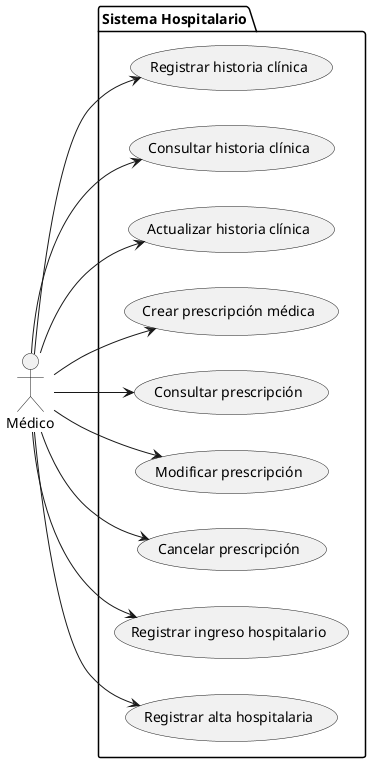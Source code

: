 @startuml
left to right direction

actor "Médico" as medico

package "Sistema Hospitalario" {
    usecase "Registrar historia clínica" as UC9
    usecase "Consultar historia clínica" as UC10
    usecase "Actualizar historia clínica" as UC11
    usecase "Crear prescripción médica" as UC12
    usecase "Consultar prescripción" as UC13
    usecase "Modificar prescripción" as UC14
    usecase "Cancelar prescripción" as UC15
    usecase "Registrar ingreso hospitalario" as UC16
    usecase "Registrar alta hospitalaria" as UC19
}

medico --> UC9
medico --> UC10
medico --> UC11
medico --> UC12
medico --> UC13
medico --> UC14
medico --> UC15
medico --> UC16
medico --> UC19



@enduml